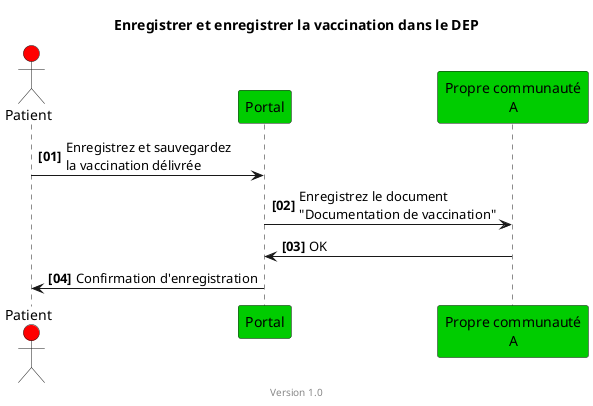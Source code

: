 @startuml
title Enregistrer et enregistrer la vaccination dans le DEP
footer Version 1.0
skinparam responseMessageBelowArrow true
scale max 800 width

actor Patient #red
participant "Portal" #00CC00
participant "Propre communauté\nA" #00CC00

autonumber "<b>[00]"
Patient -> "Portal": Enregistrez et sauvegardez\nla vaccination délivrée
"Portal" -> "Propre communauté\nA": Enregistrez le document\n"Documentation de vaccination"
"Propre communauté\nA" -> "Portal": OK

"Portal" -> Patient: Confirmation d'enregistration

@enduml
